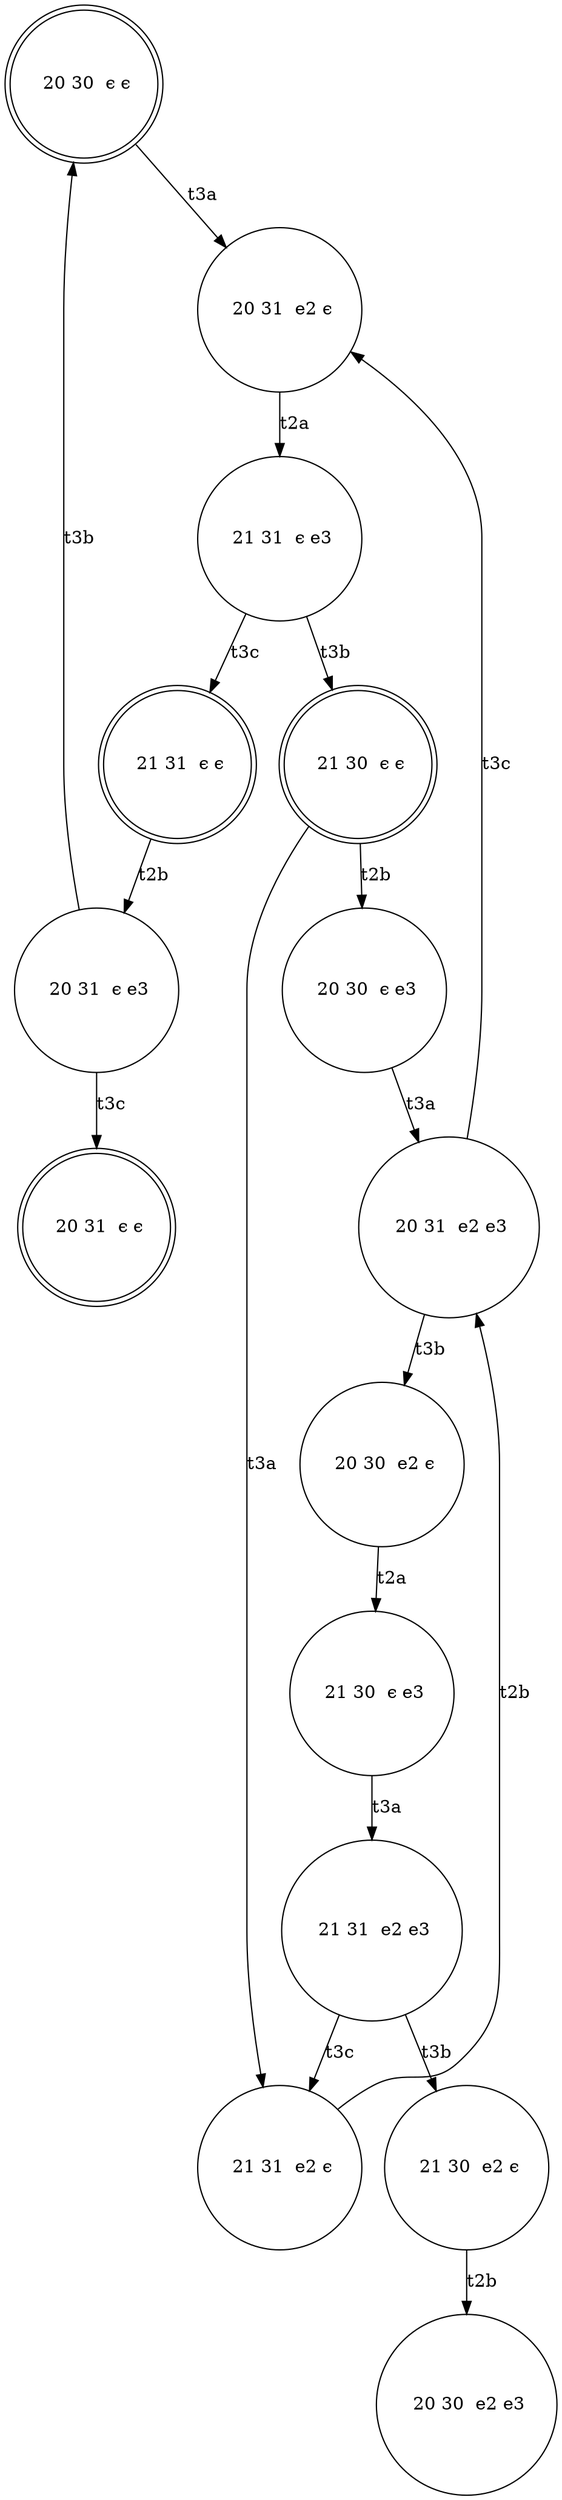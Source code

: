 digraph full_spaceC2C3 {
	" 20 30  ϵ ϵ" [shape=doublecircle]
	" 20 31  e2 ϵ" [shape=circle]
	" 20 30  ϵ ϵ" -> " 20 31  e2 ϵ" [label=t3a]
	" 21 31  ϵ e3" [shape=circle]
	" 20 31  e2 ϵ" -> " 21 31  ϵ e3" [label=t2a]
	" 21 30  ϵ ϵ" [shape=doublecircle]
	" 21 31  ϵ e3" -> " 21 30  ϵ ϵ" [label=t3b]
	" 20 30  ϵ e3" [shape=circle]
	" 21 30  ϵ ϵ" -> " 20 30  ϵ e3" [label=t2b]
	" 20 31  e2 e3" [shape=circle]
	" 20 30  ϵ e3" -> " 20 31  e2 e3" [label=t3a]
	" 20 30  e2 ϵ" [shape=circle]
	" 20 31  e2 e3" -> " 20 30  e2 ϵ" [label=t3b]
	" 21 30  ϵ e3" [shape=circle]
	" 20 30  e2 ϵ" -> " 21 30  ϵ e3" [label=t2a]
	" 21 31  e2 e3" [shape=circle]
	" 21 30  ϵ e3" -> " 21 31  e2 e3" [label=t3a]
	" 21 30  e2 ϵ" [shape=circle]
	" 21 31  e2 e3" -> " 21 30  e2 ϵ" [label=t3b]
	" 20 30  e2 e3" [shape=circle]
	" 21 30  e2 ϵ" -> " 20 30  e2 e3" [label=t2b]
	" 21 31  e2 ϵ" [shape=circle]
	" 21 31  e2 e3" -> " 21 31  e2 ϵ" [label=t3c]
	" 21 31  e2 ϵ" -> " 20 31  e2 e3" [label=t2b]
	" 20 31  e2 e3" -> " 20 31  e2 ϵ" [label=t3c]
	" 21 30  ϵ ϵ" -> " 21 31  e2 ϵ" [label=t3a]
	" 21 31  ϵ ϵ" [shape=doublecircle]
	" 21 31  ϵ e3" -> " 21 31  ϵ ϵ" [label=t3c]
	" 20 31  ϵ e3" [shape=circle]
	" 21 31  ϵ ϵ" -> " 20 31  ϵ e3" [label=t2b]
	" 20 31  ϵ e3" -> " 20 30  ϵ ϵ" [label=t3b]
	" 20 31  ϵ ϵ" [shape=doublecircle]
	" 20 31  ϵ e3" -> " 20 31  ϵ ϵ" [label=t3c]
}
